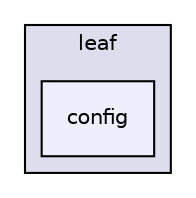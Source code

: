 digraph "leaf/config" {
  compound=true
  node [ fontsize="10", fontname="Helvetica"];
  edge [ labelfontsize="10", labelfontname="Helvetica"];
  subgraph clusterdir_dbc6478988376181cf4f4d2f7a8591f9 {
    graph [ bgcolor="#ddddee", pencolor="black", label="leaf" fontname="Helvetica", fontsize="10", URL="dir_dbc6478988376181cf4f4d2f7a8591f9.html"]
  dir_1dca36c908dd4b5fabaad1f3155d6cca [shape=box, label="config", style="filled", fillcolor="#eeeeff", pencolor="black", URL="dir_1dca36c908dd4b5fabaad1f3155d6cca.html"];
  }
}
